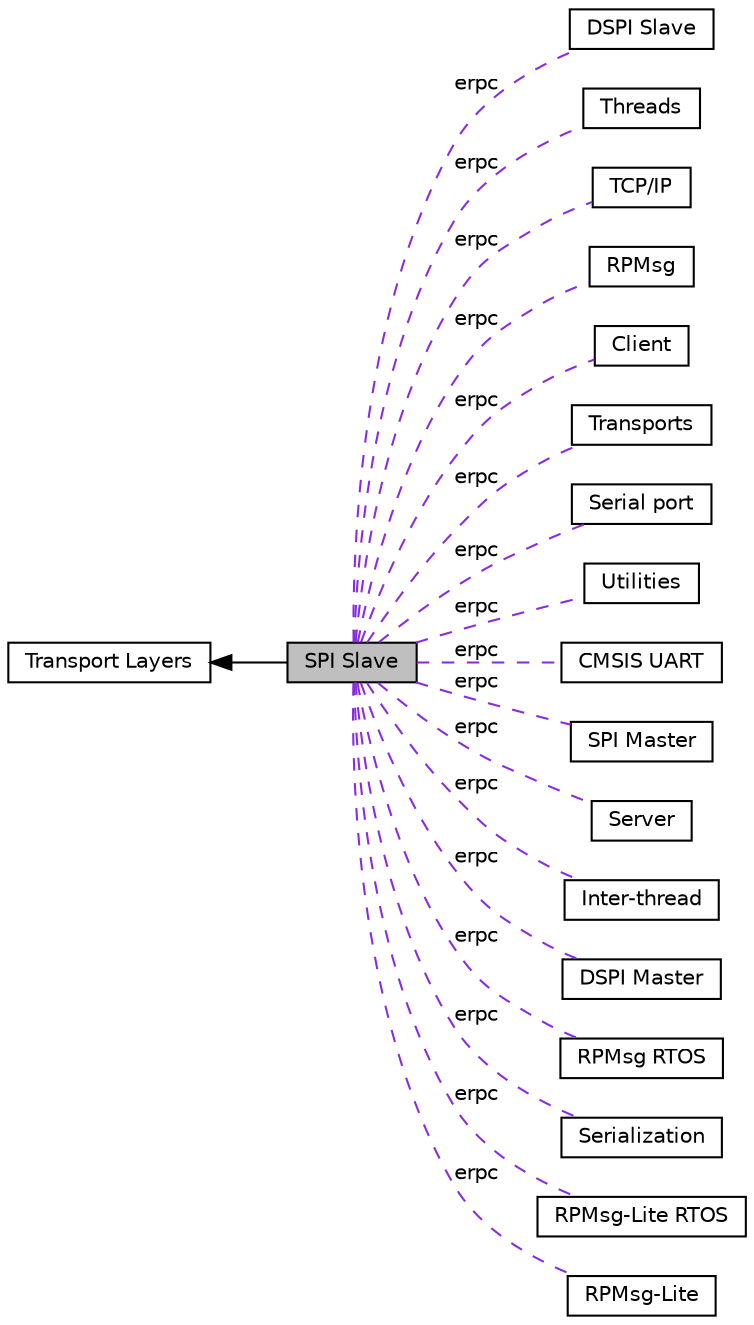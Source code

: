 digraph "SPI Slave"
{
  edge [fontname="Helvetica",fontsize="10",labelfontname="Helvetica",labelfontsize="10"];
  node [fontname="Helvetica",fontsize="10",shape=record];
  rankdir=LR;
  Node1 [label="Transport Layers",height=0.2,width=0.4,color="black", fillcolor="white", style="filled",URL="$group__transports.html",tooltip="Transport layer classes. "];
  Node9 [label="DSPI Slave",height=0.2,width=0.4,color="black", fillcolor="white", style="filled",URL="$group__dspi__slave__transport.html",tooltip="Kinetis SDK DSPI slave driver transport. "];
  Node7 [label="Threads",height=0.2,width=0.4,color="black", fillcolor="white", style="filled",URL="$group__port__threads.html",tooltip="Threading model. "];
  Node17 [label="TCP/IP",height=0.2,width=0.4,color="black", fillcolor="white", style="filled",URL="$group__tcp__transport.html",tooltip="Simple TCP/IP transport. "];
  Node14 [label="RPMsg",height=0.2,width=0.4,color="black", fillcolor="white", style="filled",URL="$group__rpmsg__transport.html",tooltip="OpenAMP RPMsg transport. "];
  Node2 [label="Client",height=0.2,width=0.4,color="black", fillcolor="white", style="filled",URL="$group__infra__client.html",tooltip="Client classes. "];
  Node4 [label="Transports",height=0.2,width=0.4,color="black", fillcolor="white", style="filled",URL="$group__infra__transport.html",tooltip="Superclasses for building transports. "];
  Node15 [label="Serial port",height=0.2,width=0.4,color="black", fillcolor="white", style="filled",URL="$group__serial__transport.html",tooltip="POSIX and Win32 serial port transport. "];
  Node5 [label="Utilities",height=0.2,width=0.4,color="black", fillcolor="white", style="filled",URL="$group__infra__utility.html",tooltip="Utility code used by the infrastructure. "];
  Node0 [label="SPI Slave",height=0.2,width=0.4,color="black", fillcolor="grey75", style="filled", fontcolor="black"];
  Node18 [label="CMSIS UART",height=0.2,width=0.4,color="black", fillcolor="white", style="filled",URL="$group__uart__transport.html",tooltip="CMSIS UART driver transport. "];
  Node16 [label="SPI Master",height=0.2,width=0.4,color="black", fillcolor="white", style="filled",URL="$group__spi__master__transport.html",tooltip="Kinetis SDK SPI master driver transport. "];
  Node6 [label="Server",height=0.2,width=0.4,color="black", fillcolor="white", style="filled",URL="$group__infra__server.html",tooltip="Server classes. "];
  Node10 [label="Inter-thread",height=0.2,width=0.4,color="black", fillcolor="white", style="filled",URL="$group__itbp__transport.html",tooltip="Simple inter-thread communications transport. "];
  Node8 [label="DSPI Master",height=0.2,width=0.4,color="black", fillcolor="white", style="filled",URL="$group__dspi__master__transport.html",tooltip="Kinetis SDK DSPI master driver transport. "];
  Node13 [label="RPMsg RTOS",height=0.2,width=0.4,color="black", fillcolor="white", style="filled",URL="$group__rpmsg__rtos__transport.html",tooltip="OpenAMP RPMsg RTOS layer transport. "];
  Node3 [label="Serialization",height=0.2,width=0.4,color="black", fillcolor="white", style="filled",URL="$group__infra__codec.html",tooltip="Classes used for message serialization. "];
  Node11 [label="RPMsg-Lite RTOS",height=0.2,width=0.4,color="black", fillcolor="white", style="filled",URL="$group__rpmsg__lite__rtos__transport.html",tooltip="RPMsg-Lite transport using RTOS API. "];
  Node12 [label="RPMsg-Lite",height=0.2,width=0.4,color="black", fillcolor="white", style="filled",URL="$group__rpmsg__lite__transport.html",tooltip="RPMsg-Lite transport. "];
  Node1->Node0 [shape=plaintext, dir="back", style="solid"];
  Node0->Node2 [shape=plaintext, label="erpc", color="blueviolet", dir="none", style="dashed"];
  Node0->Node3 [shape=plaintext, label="erpc", color="blueviolet", dir="none", style="dashed"];
  Node0->Node4 [shape=plaintext, label="erpc", color="blueviolet", dir="none", style="dashed"];
  Node0->Node5 [shape=plaintext, label="erpc", color="blueviolet", dir="none", style="dashed"];
  Node0->Node6 [shape=plaintext, label="erpc", color="blueviolet", dir="none", style="dashed"];
  Node0->Node7 [shape=plaintext, label="erpc", color="blueviolet", dir="none", style="dashed"];
  Node0->Node8 [shape=plaintext, label="erpc", color="blueviolet", dir="none", style="dashed"];
  Node0->Node9 [shape=plaintext, label="erpc", color="blueviolet", dir="none", style="dashed"];
  Node0->Node10 [shape=plaintext, label="erpc", color="blueviolet", dir="none", style="dashed"];
  Node0->Node11 [shape=plaintext, label="erpc", color="blueviolet", dir="none", style="dashed"];
  Node0->Node12 [shape=plaintext, label="erpc", color="blueviolet", dir="none", style="dashed"];
  Node0->Node13 [shape=plaintext, label="erpc", color="blueviolet", dir="none", style="dashed"];
  Node0->Node14 [shape=plaintext, label="erpc", color="blueviolet", dir="none", style="dashed"];
  Node0->Node15 [shape=plaintext, label="erpc", color="blueviolet", dir="none", style="dashed"];
  Node0->Node16 [shape=plaintext, label="erpc", color="blueviolet", dir="none", style="dashed"];
  Node0->Node17 [shape=plaintext, label="erpc", color="blueviolet", dir="none", style="dashed"];
  Node0->Node18 [shape=plaintext, label="erpc", color="blueviolet", dir="none", style="dashed"];
}
